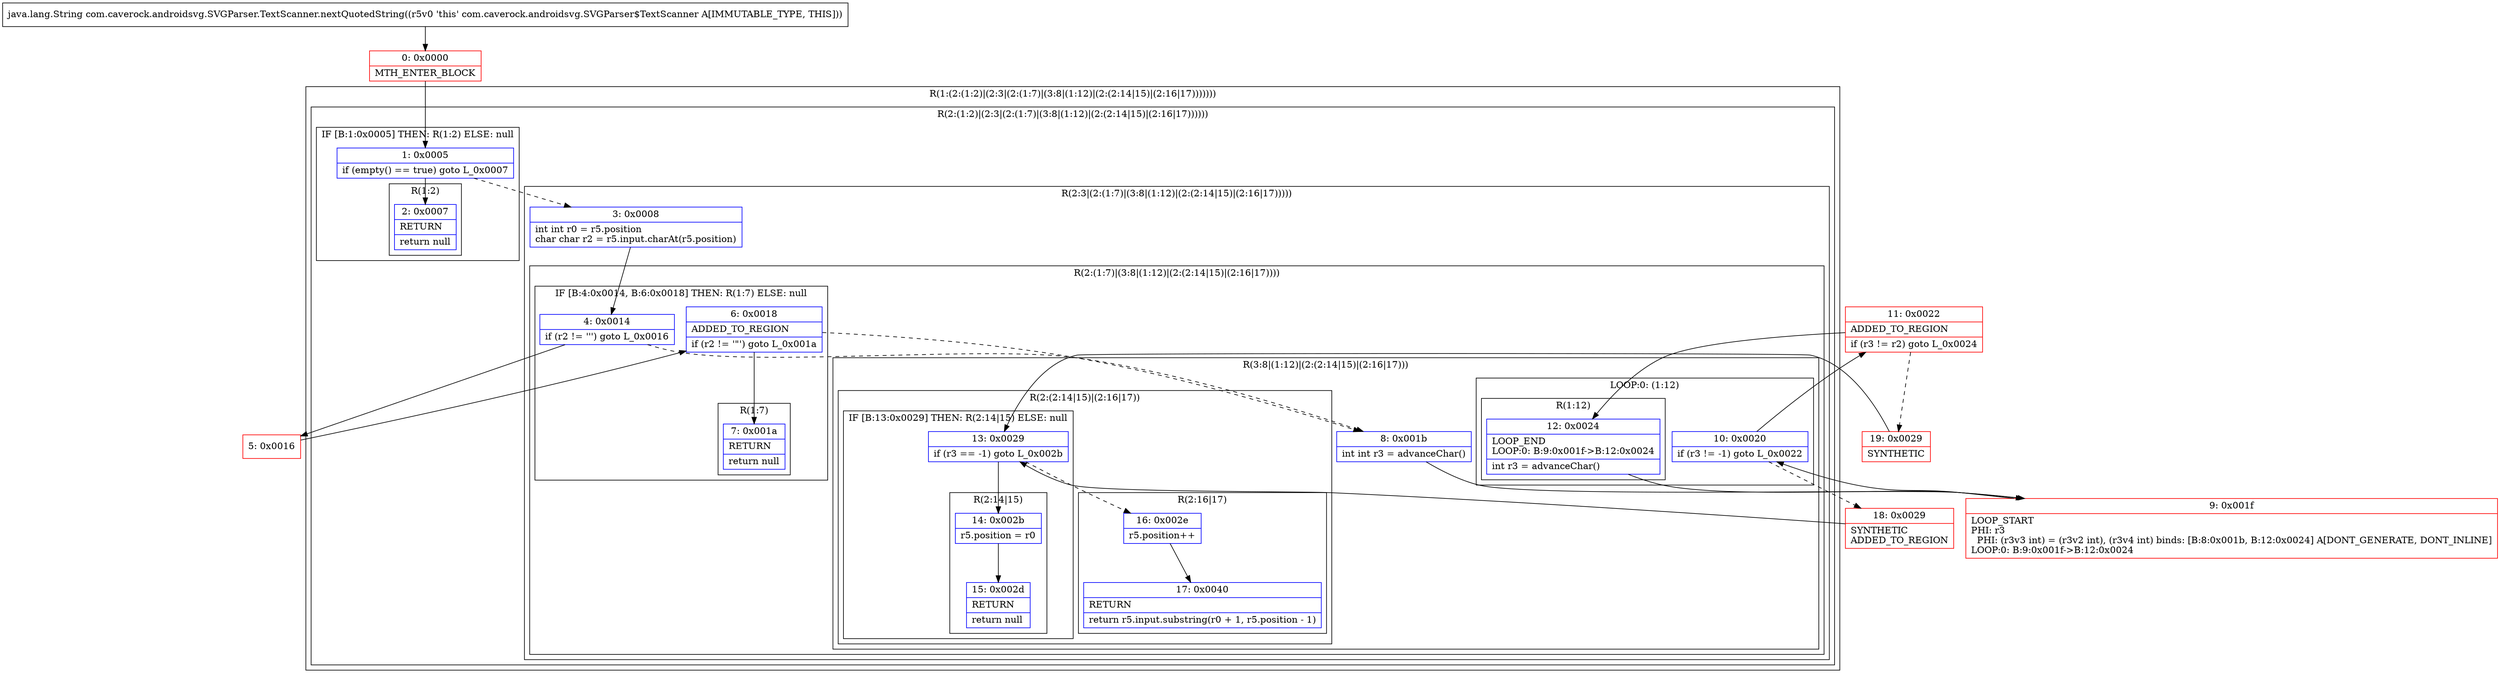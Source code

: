 digraph "CFG forcom.caverock.androidsvg.SVGParser.TextScanner.nextQuotedString()Ljava\/lang\/String;" {
subgraph cluster_Region_1584277383 {
label = "R(1:(2:(1:2)|(2:3|(2:(1:7)|(3:8|(1:12)|(2:(2:14|15)|(2:16|17)))))))";
node [shape=record,color=blue];
subgraph cluster_Region_38187540 {
label = "R(2:(1:2)|(2:3|(2:(1:7)|(3:8|(1:12)|(2:(2:14|15)|(2:16|17))))))";
node [shape=record,color=blue];
subgraph cluster_IfRegion_957369725 {
label = "IF [B:1:0x0005] THEN: R(1:2) ELSE: null";
node [shape=record,color=blue];
Node_1 [shape=record,label="{1\:\ 0x0005|if (empty() == true) goto L_0x0007\l}"];
subgraph cluster_Region_1201861301 {
label = "R(1:2)";
node [shape=record,color=blue];
Node_2 [shape=record,label="{2\:\ 0x0007|RETURN\l|return null\l}"];
}
}
subgraph cluster_Region_1700214744 {
label = "R(2:3|(2:(1:7)|(3:8|(1:12)|(2:(2:14|15)|(2:16|17)))))";
node [shape=record,color=blue];
Node_3 [shape=record,label="{3\:\ 0x0008|int int r0 = r5.position\lchar char r2 = r5.input.charAt(r5.position)\l}"];
subgraph cluster_Region_1751099353 {
label = "R(2:(1:7)|(3:8|(1:12)|(2:(2:14|15)|(2:16|17))))";
node [shape=record,color=blue];
subgraph cluster_IfRegion_1124948098 {
label = "IF [B:4:0x0014, B:6:0x0018] THEN: R(1:7) ELSE: null";
node [shape=record,color=blue];
Node_4 [shape=record,label="{4\:\ 0x0014|if (r2 != ''') goto L_0x0016\l}"];
Node_6 [shape=record,label="{6\:\ 0x0018|ADDED_TO_REGION\l|if (r2 != '\"') goto L_0x001a\l}"];
subgraph cluster_Region_1606315732 {
label = "R(1:7)";
node [shape=record,color=blue];
Node_7 [shape=record,label="{7\:\ 0x001a|RETURN\l|return null\l}"];
}
}
subgraph cluster_Region_523787980 {
label = "R(3:8|(1:12)|(2:(2:14|15)|(2:16|17)))";
node [shape=record,color=blue];
Node_8 [shape=record,label="{8\:\ 0x001b|int int r3 = advanceChar()\l}"];
subgraph cluster_LoopRegion_915843462 {
label = "LOOP:0: (1:12)";
node [shape=record,color=blue];
Node_10 [shape=record,label="{10\:\ 0x0020|if (r3 != \-1) goto L_0x0022\l}"];
subgraph cluster_Region_995697073 {
label = "R(1:12)";
node [shape=record,color=blue];
Node_12 [shape=record,label="{12\:\ 0x0024|LOOP_END\lLOOP:0: B:9:0x001f\-\>B:12:0x0024\l|int r3 = advanceChar()\l}"];
}
}
subgraph cluster_Region_1694415867 {
label = "R(2:(2:14|15)|(2:16|17))";
node [shape=record,color=blue];
subgraph cluster_IfRegion_536231582 {
label = "IF [B:13:0x0029] THEN: R(2:14|15) ELSE: null";
node [shape=record,color=blue];
Node_13 [shape=record,label="{13\:\ 0x0029|if (r3 == \-1) goto L_0x002b\l}"];
subgraph cluster_Region_1699226019 {
label = "R(2:14|15)";
node [shape=record,color=blue];
Node_14 [shape=record,label="{14\:\ 0x002b|r5.position = r0\l}"];
Node_15 [shape=record,label="{15\:\ 0x002d|RETURN\l|return null\l}"];
}
}
subgraph cluster_Region_2137933201 {
label = "R(2:16|17)";
node [shape=record,color=blue];
Node_16 [shape=record,label="{16\:\ 0x002e|r5.position++\l}"];
Node_17 [shape=record,label="{17\:\ 0x0040|RETURN\l|return r5.input.substring(r0 + 1, r5.position \- 1)\l}"];
}
}
}
}
}
}
}
Node_0 [shape=record,color=red,label="{0\:\ 0x0000|MTH_ENTER_BLOCK\l}"];
Node_5 [shape=record,color=red,label="{5\:\ 0x0016}"];
Node_9 [shape=record,color=red,label="{9\:\ 0x001f|LOOP_START\lPHI: r3 \l  PHI: (r3v3 int) = (r3v2 int), (r3v4 int) binds: [B:8:0x001b, B:12:0x0024] A[DONT_GENERATE, DONT_INLINE]\lLOOP:0: B:9:0x001f\-\>B:12:0x0024\l}"];
Node_11 [shape=record,color=red,label="{11\:\ 0x0022|ADDED_TO_REGION\l|if (r3 != r2) goto L_0x0024\l}"];
Node_18 [shape=record,color=red,label="{18\:\ 0x0029|SYNTHETIC\lADDED_TO_REGION\l}"];
Node_19 [shape=record,color=red,label="{19\:\ 0x0029|SYNTHETIC\l}"];
MethodNode[shape=record,label="{java.lang.String com.caverock.androidsvg.SVGParser.TextScanner.nextQuotedString((r5v0 'this' com.caverock.androidsvg.SVGParser$TextScanner A[IMMUTABLE_TYPE, THIS])) }"];
MethodNode -> Node_0;
Node_1 -> Node_2;
Node_1 -> Node_3[style=dashed];
Node_3 -> Node_4;
Node_4 -> Node_5;
Node_4 -> Node_8[style=dashed];
Node_6 -> Node_7;
Node_6 -> Node_8[style=dashed];
Node_8 -> Node_9;
Node_10 -> Node_11;
Node_10 -> Node_18[style=dashed];
Node_12 -> Node_9;
Node_13 -> Node_14;
Node_13 -> Node_16[style=dashed];
Node_14 -> Node_15;
Node_16 -> Node_17;
Node_0 -> Node_1;
Node_5 -> Node_6;
Node_9 -> Node_10;
Node_11 -> Node_12;
Node_11 -> Node_19[style=dashed];
Node_18 -> Node_13;
Node_19 -> Node_13;
}

